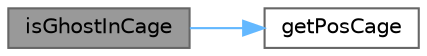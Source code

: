 digraph "isGhostInCage"
{
 // LATEX_PDF_SIZE
  bgcolor="transparent";
  edge [fontname=Helvetica,fontsize=10,labelfontname=Helvetica,labelfontsize=10];
  node [fontname=Helvetica,fontsize=10,shape=box,height=0.2,width=0.4];
  rankdir="LR";
  Node1 [label="isGhostInCage",height=0.2,width=0.4,color="gray40", fillcolor="grey60", style="filled", fontcolor="black",tooltip="A function that checks if a ghost is currently in its cage."];
  Node1 -> Node2 [color="steelblue1",style="solid"];
  Node2 [label="getPosCage",height=0.2,width=0.4,color="grey40", fillcolor="white", style="filled",URL="$general_8cpp.html#a04e932e5accda172d1f2536bda6c8513",tooltip=" "];
}
